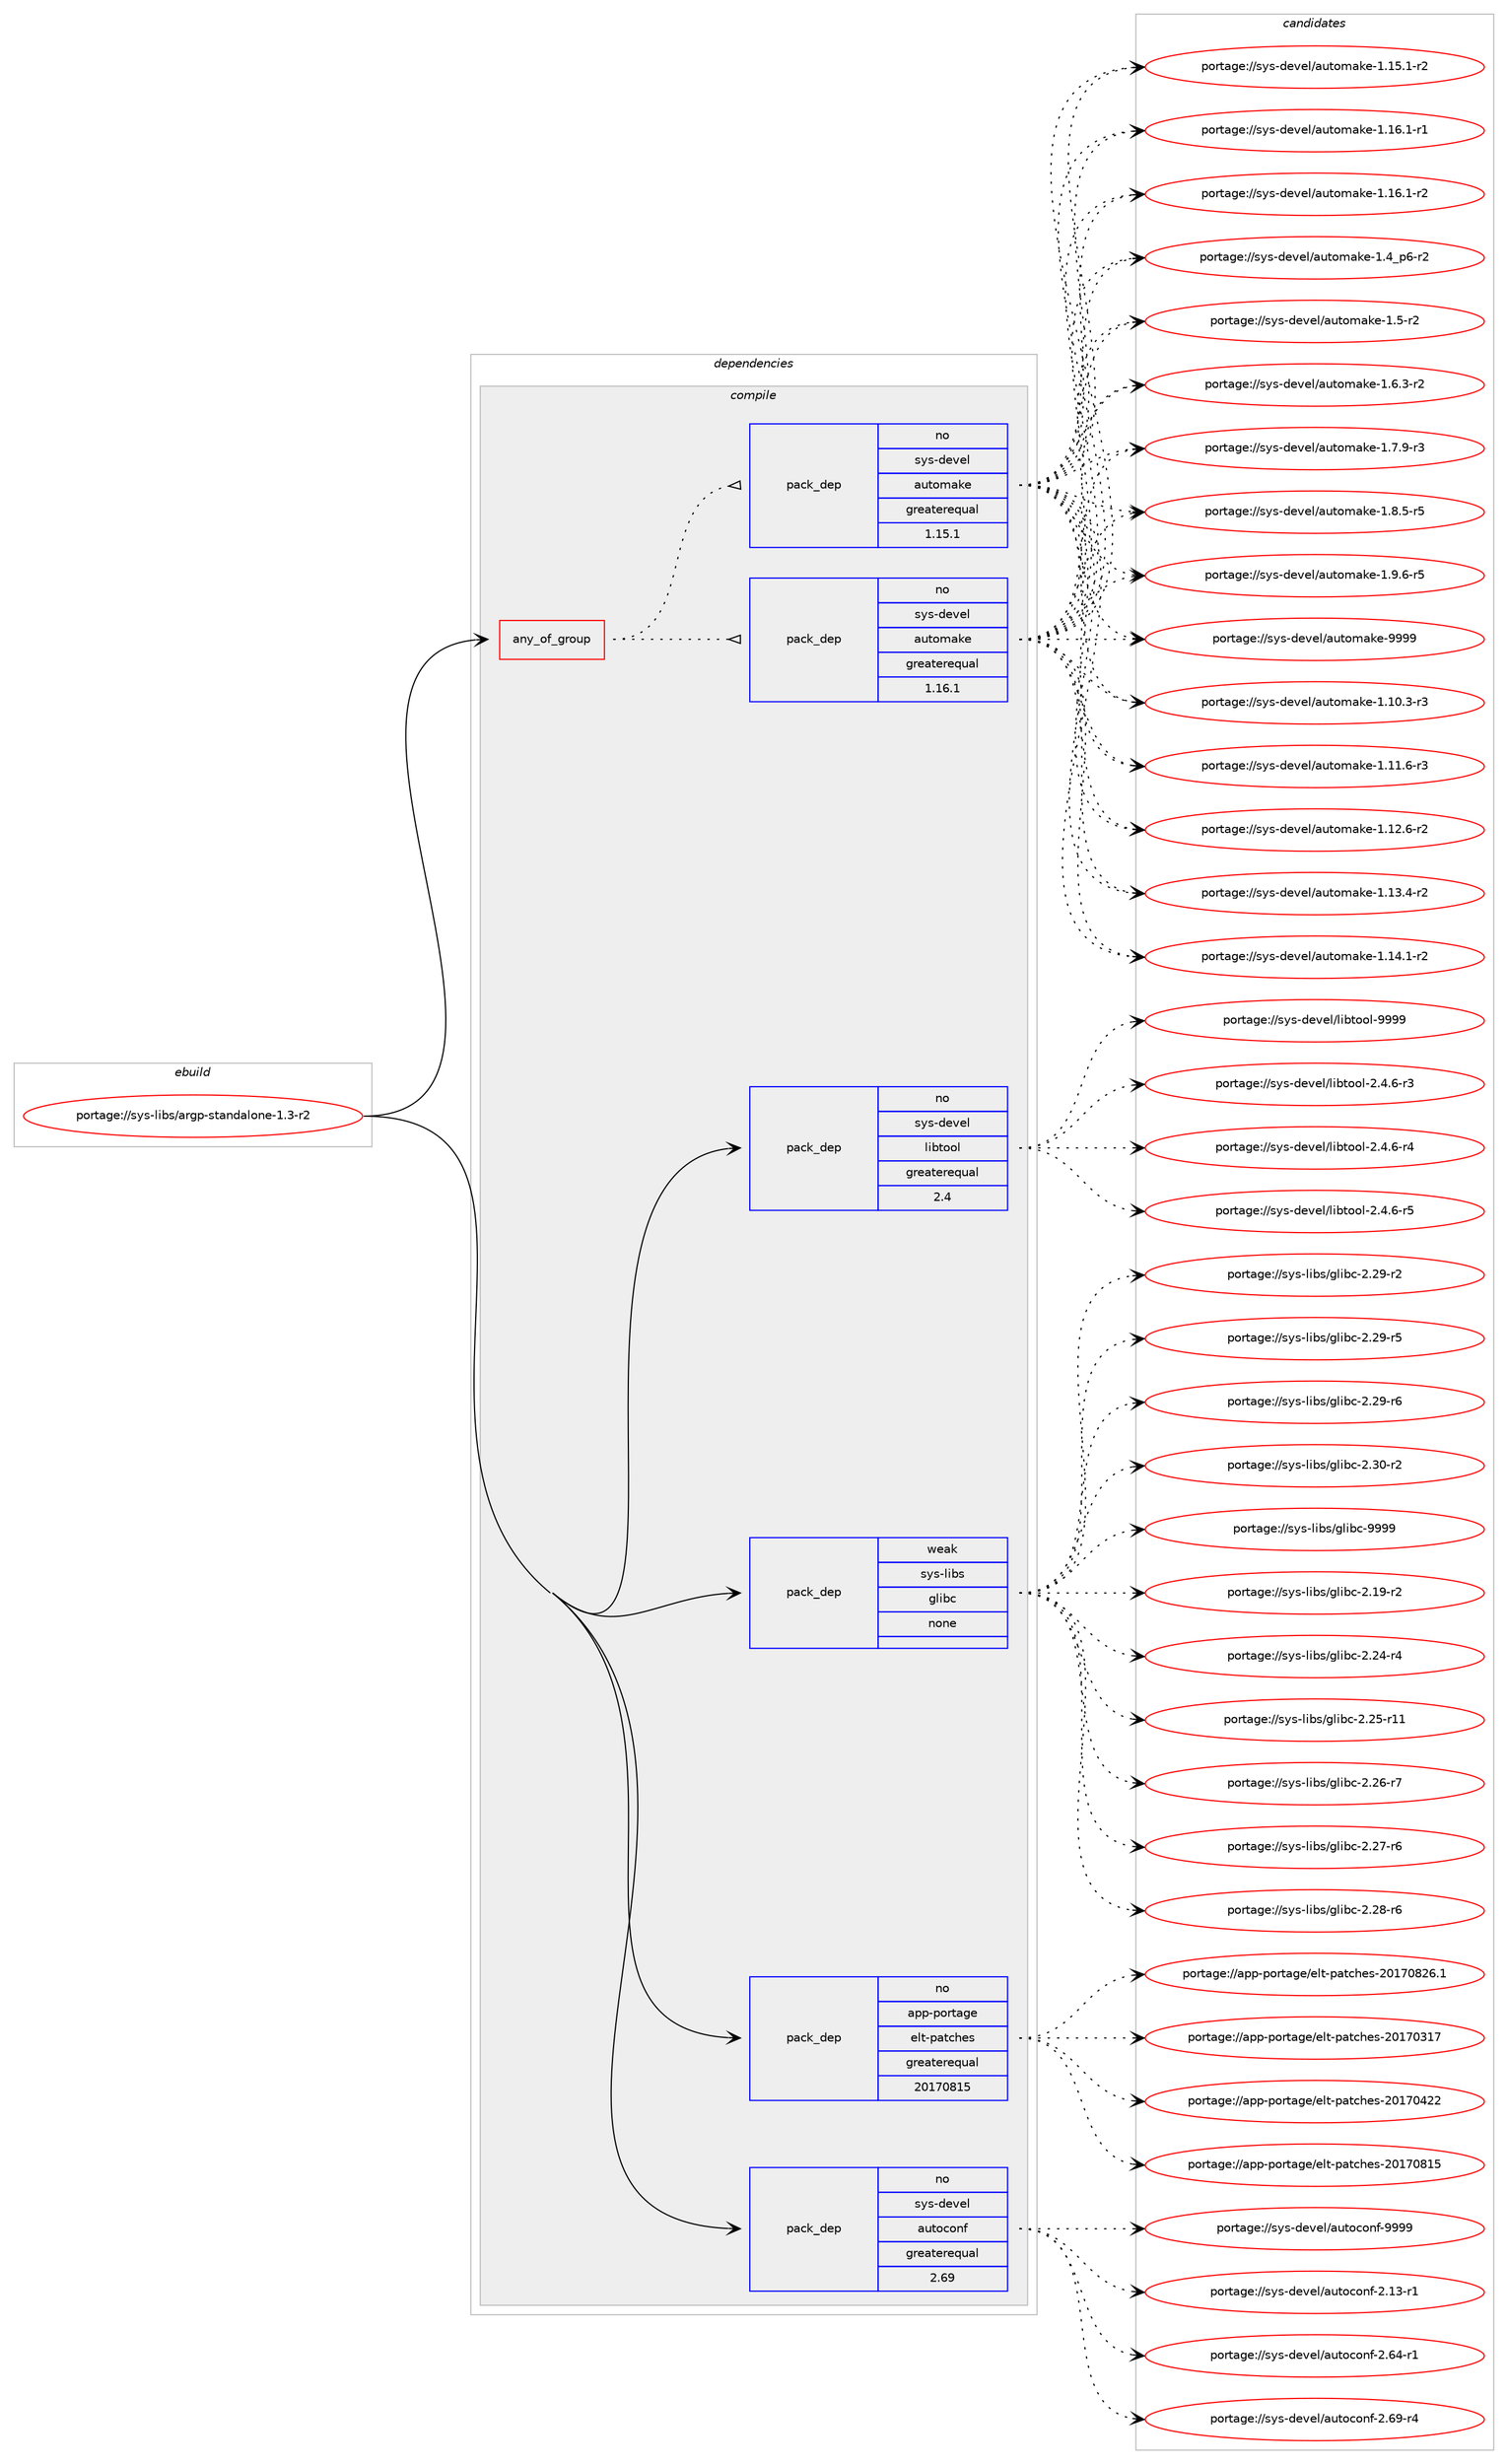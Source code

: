 digraph prolog {

# *************
# Graph options
# *************

newrank=true;
concentrate=true;
compound=true;
graph [rankdir=LR,fontname=Helvetica,fontsize=10,ranksep=1.5];#, ranksep=2.5, nodesep=0.2];
edge  [arrowhead=vee];
node  [fontname=Helvetica,fontsize=10];

# **********
# The ebuild
# **********

subgraph cluster_leftcol {
color=gray;
rank=same;
label=<<i>ebuild</i>>;
id [label="portage://sys-libs/argp-standalone-1.3-r2", color=red, width=4, href="../sys-libs/argp-standalone-1.3-r2.svg"];
}

# ****************
# The dependencies
# ****************

subgraph cluster_midcol {
color=gray;
label=<<i>dependencies</i>>;
subgraph cluster_compile {
fillcolor="#eeeeee";
style=filled;
label=<<i>compile</i>>;
subgraph any6965 {
dependency429750 [label=<<TABLE BORDER="0" CELLBORDER="1" CELLSPACING="0" CELLPADDING="4"><TR><TD CELLPADDING="10">any_of_group</TD></TR></TABLE>>, shape=none, color=red];subgraph pack318711 {
dependency429751 [label=<<TABLE BORDER="0" CELLBORDER="1" CELLSPACING="0" CELLPADDING="4" WIDTH="220"><TR><TD ROWSPAN="6" CELLPADDING="30">pack_dep</TD></TR><TR><TD WIDTH="110">no</TD></TR><TR><TD>sys-devel</TD></TR><TR><TD>automake</TD></TR><TR><TD>greaterequal</TD></TR><TR><TD>1.16.1</TD></TR></TABLE>>, shape=none, color=blue];
}
dependency429750:e -> dependency429751:w [weight=20,style="dotted",arrowhead="oinv"];
subgraph pack318712 {
dependency429752 [label=<<TABLE BORDER="0" CELLBORDER="1" CELLSPACING="0" CELLPADDING="4" WIDTH="220"><TR><TD ROWSPAN="6" CELLPADDING="30">pack_dep</TD></TR><TR><TD WIDTH="110">no</TD></TR><TR><TD>sys-devel</TD></TR><TR><TD>automake</TD></TR><TR><TD>greaterequal</TD></TR><TR><TD>1.15.1</TD></TR></TABLE>>, shape=none, color=blue];
}
dependency429750:e -> dependency429752:w [weight=20,style="dotted",arrowhead="oinv"];
}
id:e -> dependency429750:w [weight=20,style="solid",arrowhead="vee"];
subgraph pack318713 {
dependency429753 [label=<<TABLE BORDER="0" CELLBORDER="1" CELLSPACING="0" CELLPADDING="4" WIDTH="220"><TR><TD ROWSPAN="6" CELLPADDING="30">pack_dep</TD></TR><TR><TD WIDTH="110">no</TD></TR><TR><TD>app-portage</TD></TR><TR><TD>elt-patches</TD></TR><TR><TD>greaterequal</TD></TR><TR><TD>20170815</TD></TR></TABLE>>, shape=none, color=blue];
}
id:e -> dependency429753:w [weight=20,style="solid",arrowhead="vee"];
subgraph pack318714 {
dependency429754 [label=<<TABLE BORDER="0" CELLBORDER="1" CELLSPACING="0" CELLPADDING="4" WIDTH="220"><TR><TD ROWSPAN="6" CELLPADDING="30">pack_dep</TD></TR><TR><TD WIDTH="110">no</TD></TR><TR><TD>sys-devel</TD></TR><TR><TD>autoconf</TD></TR><TR><TD>greaterequal</TD></TR><TR><TD>2.69</TD></TR></TABLE>>, shape=none, color=blue];
}
id:e -> dependency429754:w [weight=20,style="solid",arrowhead="vee"];
subgraph pack318715 {
dependency429755 [label=<<TABLE BORDER="0" CELLBORDER="1" CELLSPACING="0" CELLPADDING="4" WIDTH="220"><TR><TD ROWSPAN="6" CELLPADDING="30">pack_dep</TD></TR><TR><TD WIDTH="110">no</TD></TR><TR><TD>sys-devel</TD></TR><TR><TD>libtool</TD></TR><TR><TD>greaterequal</TD></TR><TR><TD>2.4</TD></TR></TABLE>>, shape=none, color=blue];
}
id:e -> dependency429755:w [weight=20,style="solid",arrowhead="vee"];
subgraph pack318716 {
dependency429756 [label=<<TABLE BORDER="0" CELLBORDER="1" CELLSPACING="0" CELLPADDING="4" WIDTH="220"><TR><TD ROWSPAN="6" CELLPADDING="30">pack_dep</TD></TR><TR><TD WIDTH="110">weak</TD></TR><TR><TD>sys-libs</TD></TR><TR><TD>glibc</TD></TR><TR><TD>none</TD></TR><TR><TD></TD></TR></TABLE>>, shape=none, color=blue];
}
id:e -> dependency429756:w [weight=20,style="solid",arrowhead="vee"];
}
subgraph cluster_compileandrun {
fillcolor="#eeeeee";
style=filled;
label=<<i>compile and run</i>>;
}
subgraph cluster_run {
fillcolor="#eeeeee";
style=filled;
label=<<i>run</i>>;
}
}

# **************
# The candidates
# **************

subgraph cluster_choices {
rank=same;
color=gray;
label=<<i>candidates</i>>;

subgraph choice318711 {
color=black;
nodesep=1;
choiceportage11512111545100101118101108479711711611110997107101454946494846514511451 [label="portage://sys-devel/automake-1.10.3-r3", color=red, width=4,href="../sys-devel/automake-1.10.3-r3.svg"];
choiceportage11512111545100101118101108479711711611110997107101454946494946544511451 [label="portage://sys-devel/automake-1.11.6-r3", color=red, width=4,href="../sys-devel/automake-1.11.6-r3.svg"];
choiceportage11512111545100101118101108479711711611110997107101454946495046544511450 [label="portage://sys-devel/automake-1.12.6-r2", color=red, width=4,href="../sys-devel/automake-1.12.6-r2.svg"];
choiceportage11512111545100101118101108479711711611110997107101454946495146524511450 [label="portage://sys-devel/automake-1.13.4-r2", color=red, width=4,href="../sys-devel/automake-1.13.4-r2.svg"];
choiceportage11512111545100101118101108479711711611110997107101454946495246494511450 [label="portage://sys-devel/automake-1.14.1-r2", color=red, width=4,href="../sys-devel/automake-1.14.1-r2.svg"];
choiceportage11512111545100101118101108479711711611110997107101454946495346494511450 [label="portage://sys-devel/automake-1.15.1-r2", color=red, width=4,href="../sys-devel/automake-1.15.1-r2.svg"];
choiceportage11512111545100101118101108479711711611110997107101454946495446494511449 [label="portage://sys-devel/automake-1.16.1-r1", color=red, width=4,href="../sys-devel/automake-1.16.1-r1.svg"];
choiceportage11512111545100101118101108479711711611110997107101454946495446494511450 [label="portage://sys-devel/automake-1.16.1-r2", color=red, width=4,href="../sys-devel/automake-1.16.1-r2.svg"];
choiceportage115121115451001011181011084797117116111109971071014549465295112544511450 [label="portage://sys-devel/automake-1.4_p6-r2", color=red, width=4,href="../sys-devel/automake-1.4_p6-r2.svg"];
choiceportage11512111545100101118101108479711711611110997107101454946534511450 [label="portage://sys-devel/automake-1.5-r2", color=red, width=4,href="../sys-devel/automake-1.5-r2.svg"];
choiceportage115121115451001011181011084797117116111109971071014549465446514511450 [label="portage://sys-devel/automake-1.6.3-r2", color=red, width=4,href="../sys-devel/automake-1.6.3-r2.svg"];
choiceportage115121115451001011181011084797117116111109971071014549465546574511451 [label="portage://sys-devel/automake-1.7.9-r3", color=red, width=4,href="../sys-devel/automake-1.7.9-r3.svg"];
choiceportage115121115451001011181011084797117116111109971071014549465646534511453 [label="portage://sys-devel/automake-1.8.5-r5", color=red, width=4,href="../sys-devel/automake-1.8.5-r5.svg"];
choiceportage115121115451001011181011084797117116111109971071014549465746544511453 [label="portage://sys-devel/automake-1.9.6-r5", color=red, width=4,href="../sys-devel/automake-1.9.6-r5.svg"];
choiceportage115121115451001011181011084797117116111109971071014557575757 [label="portage://sys-devel/automake-9999", color=red, width=4,href="../sys-devel/automake-9999.svg"];
dependency429751:e -> choiceportage11512111545100101118101108479711711611110997107101454946494846514511451:w [style=dotted,weight="100"];
dependency429751:e -> choiceportage11512111545100101118101108479711711611110997107101454946494946544511451:w [style=dotted,weight="100"];
dependency429751:e -> choiceportage11512111545100101118101108479711711611110997107101454946495046544511450:w [style=dotted,weight="100"];
dependency429751:e -> choiceportage11512111545100101118101108479711711611110997107101454946495146524511450:w [style=dotted,weight="100"];
dependency429751:e -> choiceportage11512111545100101118101108479711711611110997107101454946495246494511450:w [style=dotted,weight="100"];
dependency429751:e -> choiceportage11512111545100101118101108479711711611110997107101454946495346494511450:w [style=dotted,weight="100"];
dependency429751:e -> choiceportage11512111545100101118101108479711711611110997107101454946495446494511449:w [style=dotted,weight="100"];
dependency429751:e -> choiceportage11512111545100101118101108479711711611110997107101454946495446494511450:w [style=dotted,weight="100"];
dependency429751:e -> choiceportage115121115451001011181011084797117116111109971071014549465295112544511450:w [style=dotted,weight="100"];
dependency429751:e -> choiceportage11512111545100101118101108479711711611110997107101454946534511450:w [style=dotted,weight="100"];
dependency429751:e -> choiceportage115121115451001011181011084797117116111109971071014549465446514511450:w [style=dotted,weight="100"];
dependency429751:e -> choiceportage115121115451001011181011084797117116111109971071014549465546574511451:w [style=dotted,weight="100"];
dependency429751:e -> choiceportage115121115451001011181011084797117116111109971071014549465646534511453:w [style=dotted,weight="100"];
dependency429751:e -> choiceportage115121115451001011181011084797117116111109971071014549465746544511453:w [style=dotted,weight="100"];
dependency429751:e -> choiceportage115121115451001011181011084797117116111109971071014557575757:w [style=dotted,weight="100"];
}
subgraph choice318712 {
color=black;
nodesep=1;
choiceportage11512111545100101118101108479711711611110997107101454946494846514511451 [label="portage://sys-devel/automake-1.10.3-r3", color=red, width=4,href="../sys-devel/automake-1.10.3-r3.svg"];
choiceportage11512111545100101118101108479711711611110997107101454946494946544511451 [label="portage://sys-devel/automake-1.11.6-r3", color=red, width=4,href="../sys-devel/automake-1.11.6-r3.svg"];
choiceportage11512111545100101118101108479711711611110997107101454946495046544511450 [label="portage://sys-devel/automake-1.12.6-r2", color=red, width=4,href="../sys-devel/automake-1.12.6-r2.svg"];
choiceportage11512111545100101118101108479711711611110997107101454946495146524511450 [label="portage://sys-devel/automake-1.13.4-r2", color=red, width=4,href="../sys-devel/automake-1.13.4-r2.svg"];
choiceportage11512111545100101118101108479711711611110997107101454946495246494511450 [label="portage://sys-devel/automake-1.14.1-r2", color=red, width=4,href="../sys-devel/automake-1.14.1-r2.svg"];
choiceportage11512111545100101118101108479711711611110997107101454946495346494511450 [label="portage://sys-devel/automake-1.15.1-r2", color=red, width=4,href="../sys-devel/automake-1.15.1-r2.svg"];
choiceportage11512111545100101118101108479711711611110997107101454946495446494511449 [label="portage://sys-devel/automake-1.16.1-r1", color=red, width=4,href="../sys-devel/automake-1.16.1-r1.svg"];
choiceportage11512111545100101118101108479711711611110997107101454946495446494511450 [label="portage://sys-devel/automake-1.16.1-r2", color=red, width=4,href="../sys-devel/automake-1.16.1-r2.svg"];
choiceportage115121115451001011181011084797117116111109971071014549465295112544511450 [label="portage://sys-devel/automake-1.4_p6-r2", color=red, width=4,href="../sys-devel/automake-1.4_p6-r2.svg"];
choiceportage11512111545100101118101108479711711611110997107101454946534511450 [label="portage://sys-devel/automake-1.5-r2", color=red, width=4,href="../sys-devel/automake-1.5-r2.svg"];
choiceportage115121115451001011181011084797117116111109971071014549465446514511450 [label="portage://sys-devel/automake-1.6.3-r2", color=red, width=4,href="../sys-devel/automake-1.6.3-r2.svg"];
choiceportage115121115451001011181011084797117116111109971071014549465546574511451 [label="portage://sys-devel/automake-1.7.9-r3", color=red, width=4,href="../sys-devel/automake-1.7.9-r3.svg"];
choiceportage115121115451001011181011084797117116111109971071014549465646534511453 [label="portage://sys-devel/automake-1.8.5-r5", color=red, width=4,href="../sys-devel/automake-1.8.5-r5.svg"];
choiceportage115121115451001011181011084797117116111109971071014549465746544511453 [label="portage://sys-devel/automake-1.9.6-r5", color=red, width=4,href="../sys-devel/automake-1.9.6-r5.svg"];
choiceportage115121115451001011181011084797117116111109971071014557575757 [label="portage://sys-devel/automake-9999", color=red, width=4,href="../sys-devel/automake-9999.svg"];
dependency429752:e -> choiceportage11512111545100101118101108479711711611110997107101454946494846514511451:w [style=dotted,weight="100"];
dependency429752:e -> choiceportage11512111545100101118101108479711711611110997107101454946494946544511451:w [style=dotted,weight="100"];
dependency429752:e -> choiceportage11512111545100101118101108479711711611110997107101454946495046544511450:w [style=dotted,weight="100"];
dependency429752:e -> choiceportage11512111545100101118101108479711711611110997107101454946495146524511450:w [style=dotted,weight="100"];
dependency429752:e -> choiceportage11512111545100101118101108479711711611110997107101454946495246494511450:w [style=dotted,weight="100"];
dependency429752:e -> choiceportage11512111545100101118101108479711711611110997107101454946495346494511450:w [style=dotted,weight="100"];
dependency429752:e -> choiceportage11512111545100101118101108479711711611110997107101454946495446494511449:w [style=dotted,weight="100"];
dependency429752:e -> choiceportage11512111545100101118101108479711711611110997107101454946495446494511450:w [style=dotted,weight="100"];
dependency429752:e -> choiceportage115121115451001011181011084797117116111109971071014549465295112544511450:w [style=dotted,weight="100"];
dependency429752:e -> choiceportage11512111545100101118101108479711711611110997107101454946534511450:w [style=dotted,weight="100"];
dependency429752:e -> choiceportage115121115451001011181011084797117116111109971071014549465446514511450:w [style=dotted,weight="100"];
dependency429752:e -> choiceportage115121115451001011181011084797117116111109971071014549465546574511451:w [style=dotted,weight="100"];
dependency429752:e -> choiceportage115121115451001011181011084797117116111109971071014549465646534511453:w [style=dotted,weight="100"];
dependency429752:e -> choiceportage115121115451001011181011084797117116111109971071014549465746544511453:w [style=dotted,weight="100"];
dependency429752:e -> choiceportage115121115451001011181011084797117116111109971071014557575757:w [style=dotted,weight="100"];
}
subgraph choice318713 {
color=black;
nodesep=1;
choiceportage97112112451121111141169710310147101108116451129711699104101115455048495548514955 [label="portage://app-portage/elt-patches-20170317", color=red, width=4,href="../app-portage/elt-patches-20170317.svg"];
choiceportage97112112451121111141169710310147101108116451129711699104101115455048495548525050 [label="portage://app-portage/elt-patches-20170422", color=red, width=4,href="../app-portage/elt-patches-20170422.svg"];
choiceportage97112112451121111141169710310147101108116451129711699104101115455048495548564953 [label="portage://app-portage/elt-patches-20170815", color=red, width=4,href="../app-portage/elt-patches-20170815.svg"];
choiceportage971121124511211111411697103101471011081164511297116991041011154550484955485650544649 [label="portage://app-portage/elt-patches-20170826.1", color=red, width=4,href="../app-portage/elt-patches-20170826.1.svg"];
dependency429753:e -> choiceportage97112112451121111141169710310147101108116451129711699104101115455048495548514955:w [style=dotted,weight="100"];
dependency429753:e -> choiceportage97112112451121111141169710310147101108116451129711699104101115455048495548525050:w [style=dotted,weight="100"];
dependency429753:e -> choiceportage97112112451121111141169710310147101108116451129711699104101115455048495548564953:w [style=dotted,weight="100"];
dependency429753:e -> choiceportage971121124511211111411697103101471011081164511297116991041011154550484955485650544649:w [style=dotted,weight="100"];
}
subgraph choice318714 {
color=black;
nodesep=1;
choiceportage1151211154510010111810110847971171161119911111010245504649514511449 [label="portage://sys-devel/autoconf-2.13-r1", color=red, width=4,href="../sys-devel/autoconf-2.13-r1.svg"];
choiceportage1151211154510010111810110847971171161119911111010245504654524511449 [label="portage://sys-devel/autoconf-2.64-r1", color=red, width=4,href="../sys-devel/autoconf-2.64-r1.svg"];
choiceportage1151211154510010111810110847971171161119911111010245504654574511452 [label="portage://sys-devel/autoconf-2.69-r4", color=red, width=4,href="../sys-devel/autoconf-2.69-r4.svg"];
choiceportage115121115451001011181011084797117116111991111101024557575757 [label="portage://sys-devel/autoconf-9999", color=red, width=4,href="../sys-devel/autoconf-9999.svg"];
dependency429754:e -> choiceportage1151211154510010111810110847971171161119911111010245504649514511449:w [style=dotted,weight="100"];
dependency429754:e -> choiceportage1151211154510010111810110847971171161119911111010245504654524511449:w [style=dotted,weight="100"];
dependency429754:e -> choiceportage1151211154510010111810110847971171161119911111010245504654574511452:w [style=dotted,weight="100"];
dependency429754:e -> choiceportage115121115451001011181011084797117116111991111101024557575757:w [style=dotted,weight="100"];
}
subgraph choice318715 {
color=black;
nodesep=1;
choiceportage1151211154510010111810110847108105981161111111084550465246544511451 [label="portage://sys-devel/libtool-2.4.6-r3", color=red, width=4,href="../sys-devel/libtool-2.4.6-r3.svg"];
choiceportage1151211154510010111810110847108105981161111111084550465246544511452 [label="portage://sys-devel/libtool-2.4.6-r4", color=red, width=4,href="../sys-devel/libtool-2.4.6-r4.svg"];
choiceportage1151211154510010111810110847108105981161111111084550465246544511453 [label="portage://sys-devel/libtool-2.4.6-r5", color=red, width=4,href="../sys-devel/libtool-2.4.6-r5.svg"];
choiceportage1151211154510010111810110847108105981161111111084557575757 [label="portage://sys-devel/libtool-9999", color=red, width=4,href="../sys-devel/libtool-9999.svg"];
dependency429755:e -> choiceportage1151211154510010111810110847108105981161111111084550465246544511451:w [style=dotted,weight="100"];
dependency429755:e -> choiceportage1151211154510010111810110847108105981161111111084550465246544511452:w [style=dotted,weight="100"];
dependency429755:e -> choiceportage1151211154510010111810110847108105981161111111084550465246544511453:w [style=dotted,weight="100"];
dependency429755:e -> choiceportage1151211154510010111810110847108105981161111111084557575757:w [style=dotted,weight="100"];
}
subgraph choice318716 {
color=black;
nodesep=1;
choiceportage115121115451081059811547103108105989945504649574511450 [label="portage://sys-libs/glibc-2.19-r2", color=red, width=4,href="../sys-libs/glibc-2.19-r2.svg"];
choiceportage115121115451081059811547103108105989945504650524511452 [label="portage://sys-libs/glibc-2.24-r4", color=red, width=4,href="../sys-libs/glibc-2.24-r4.svg"];
choiceportage11512111545108105981154710310810598994550465053451144949 [label="portage://sys-libs/glibc-2.25-r11", color=red, width=4,href="../sys-libs/glibc-2.25-r11.svg"];
choiceportage115121115451081059811547103108105989945504650544511455 [label="portage://sys-libs/glibc-2.26-r7", color=red, width=4,href="../sys-libs/glibc-2.26-r7.svg"];
choiceportage115121115451081059811547103108105989945504650554511454 [label="portage://sys-libs/glibc-2.27-r6", color=red, width=4,href="../sys-libs/glibc-2.27-r6.svg"];
choiceportage115121115451081059811547103108105989945504650564511454 [label="portage://sys-libs/glibc-2.28-r6", color=red, width=4,href="../sys-libs/glibc-2.28-r6.svg"];
choiceportage115121115451081059811547103108105989945504650574511450 [label="portage://sys-libs/glibc-2.29-r2", color=red, width=4,href="../sys-libs/glibc-2.29-r2.svg"];
choiceportage115121115451081059811547103108105989945504650574511453 [label="portage://sys-libs/glibc-2.29-r5", color=red, width=4,href="../sys-libs/glibc-2.29-r5.svg"];
choiceportage115121115451081059811547103108105989945504650574511454 [label="portage://sys-libs/glibc-2.29-r6", color=red, width=4,href="../sys-libs/glibc-2.29-r6.svg"];
choiceportage115121115451081059811547103108105989945504651484511450 [label="portage://sys-libs/glibc-2.30-r2", color=red, width=4,href="../sys-libs/glibc-2.30-r2.svg"];
choiceportage11512111545108105981154710310810598994557575757 [label="portage://sys-libs/glibc-9999", color=red, width=4,href="../sys-libs/glibc-9999.svg"];
dependency429756:e -> choiceportage115121115451081059811547103108105989945504649574511450:w [style=dotted,weight="100"];
dependency429756:e -> choiceportage115121115451081059811547103108105989945504650524511452:w [style=dotted,weight="100"];
dependency429756:e -> choiceportage11512111545108105981154710310810598994550465053451144949:w [style=dotted,weight="100"];
dependency429756:e -> choiceportage115121115451081059811547103108105989945504650544511455:w [style=dotted,weight="100"];
dependency429756:e -> choiceportage115121115451081059811547103108105989945504650554511454:w [style=dotted,weight="100"];
dependency429756:e -> choiceportage115121115451081059811547103108105989945504650564511454:w [style=dotted,weight="100"];
dependency429756:e -> choiceportage115121115451081059811547103108105989945504650574511450:w [style=dotted,weight="100"];
dependency429756:e -> choiceportage115121115451081059811547103108105989945504650574511453:w [style=dotted,weight="100"];
dependency429756:e -> choiceportage115121115451081059811547103108105989945504650574511454:w [style=dotted,weight="100"];
dependency429756:e -> choiceportage115121115451081059811547103108105989945504651484511450:w [style=dotted,weight="100"];
dependency429756:e -> choiceportage11512111545108105981154710310810598994557575757:w [style=dotted,weight="100"];
}
}

}
